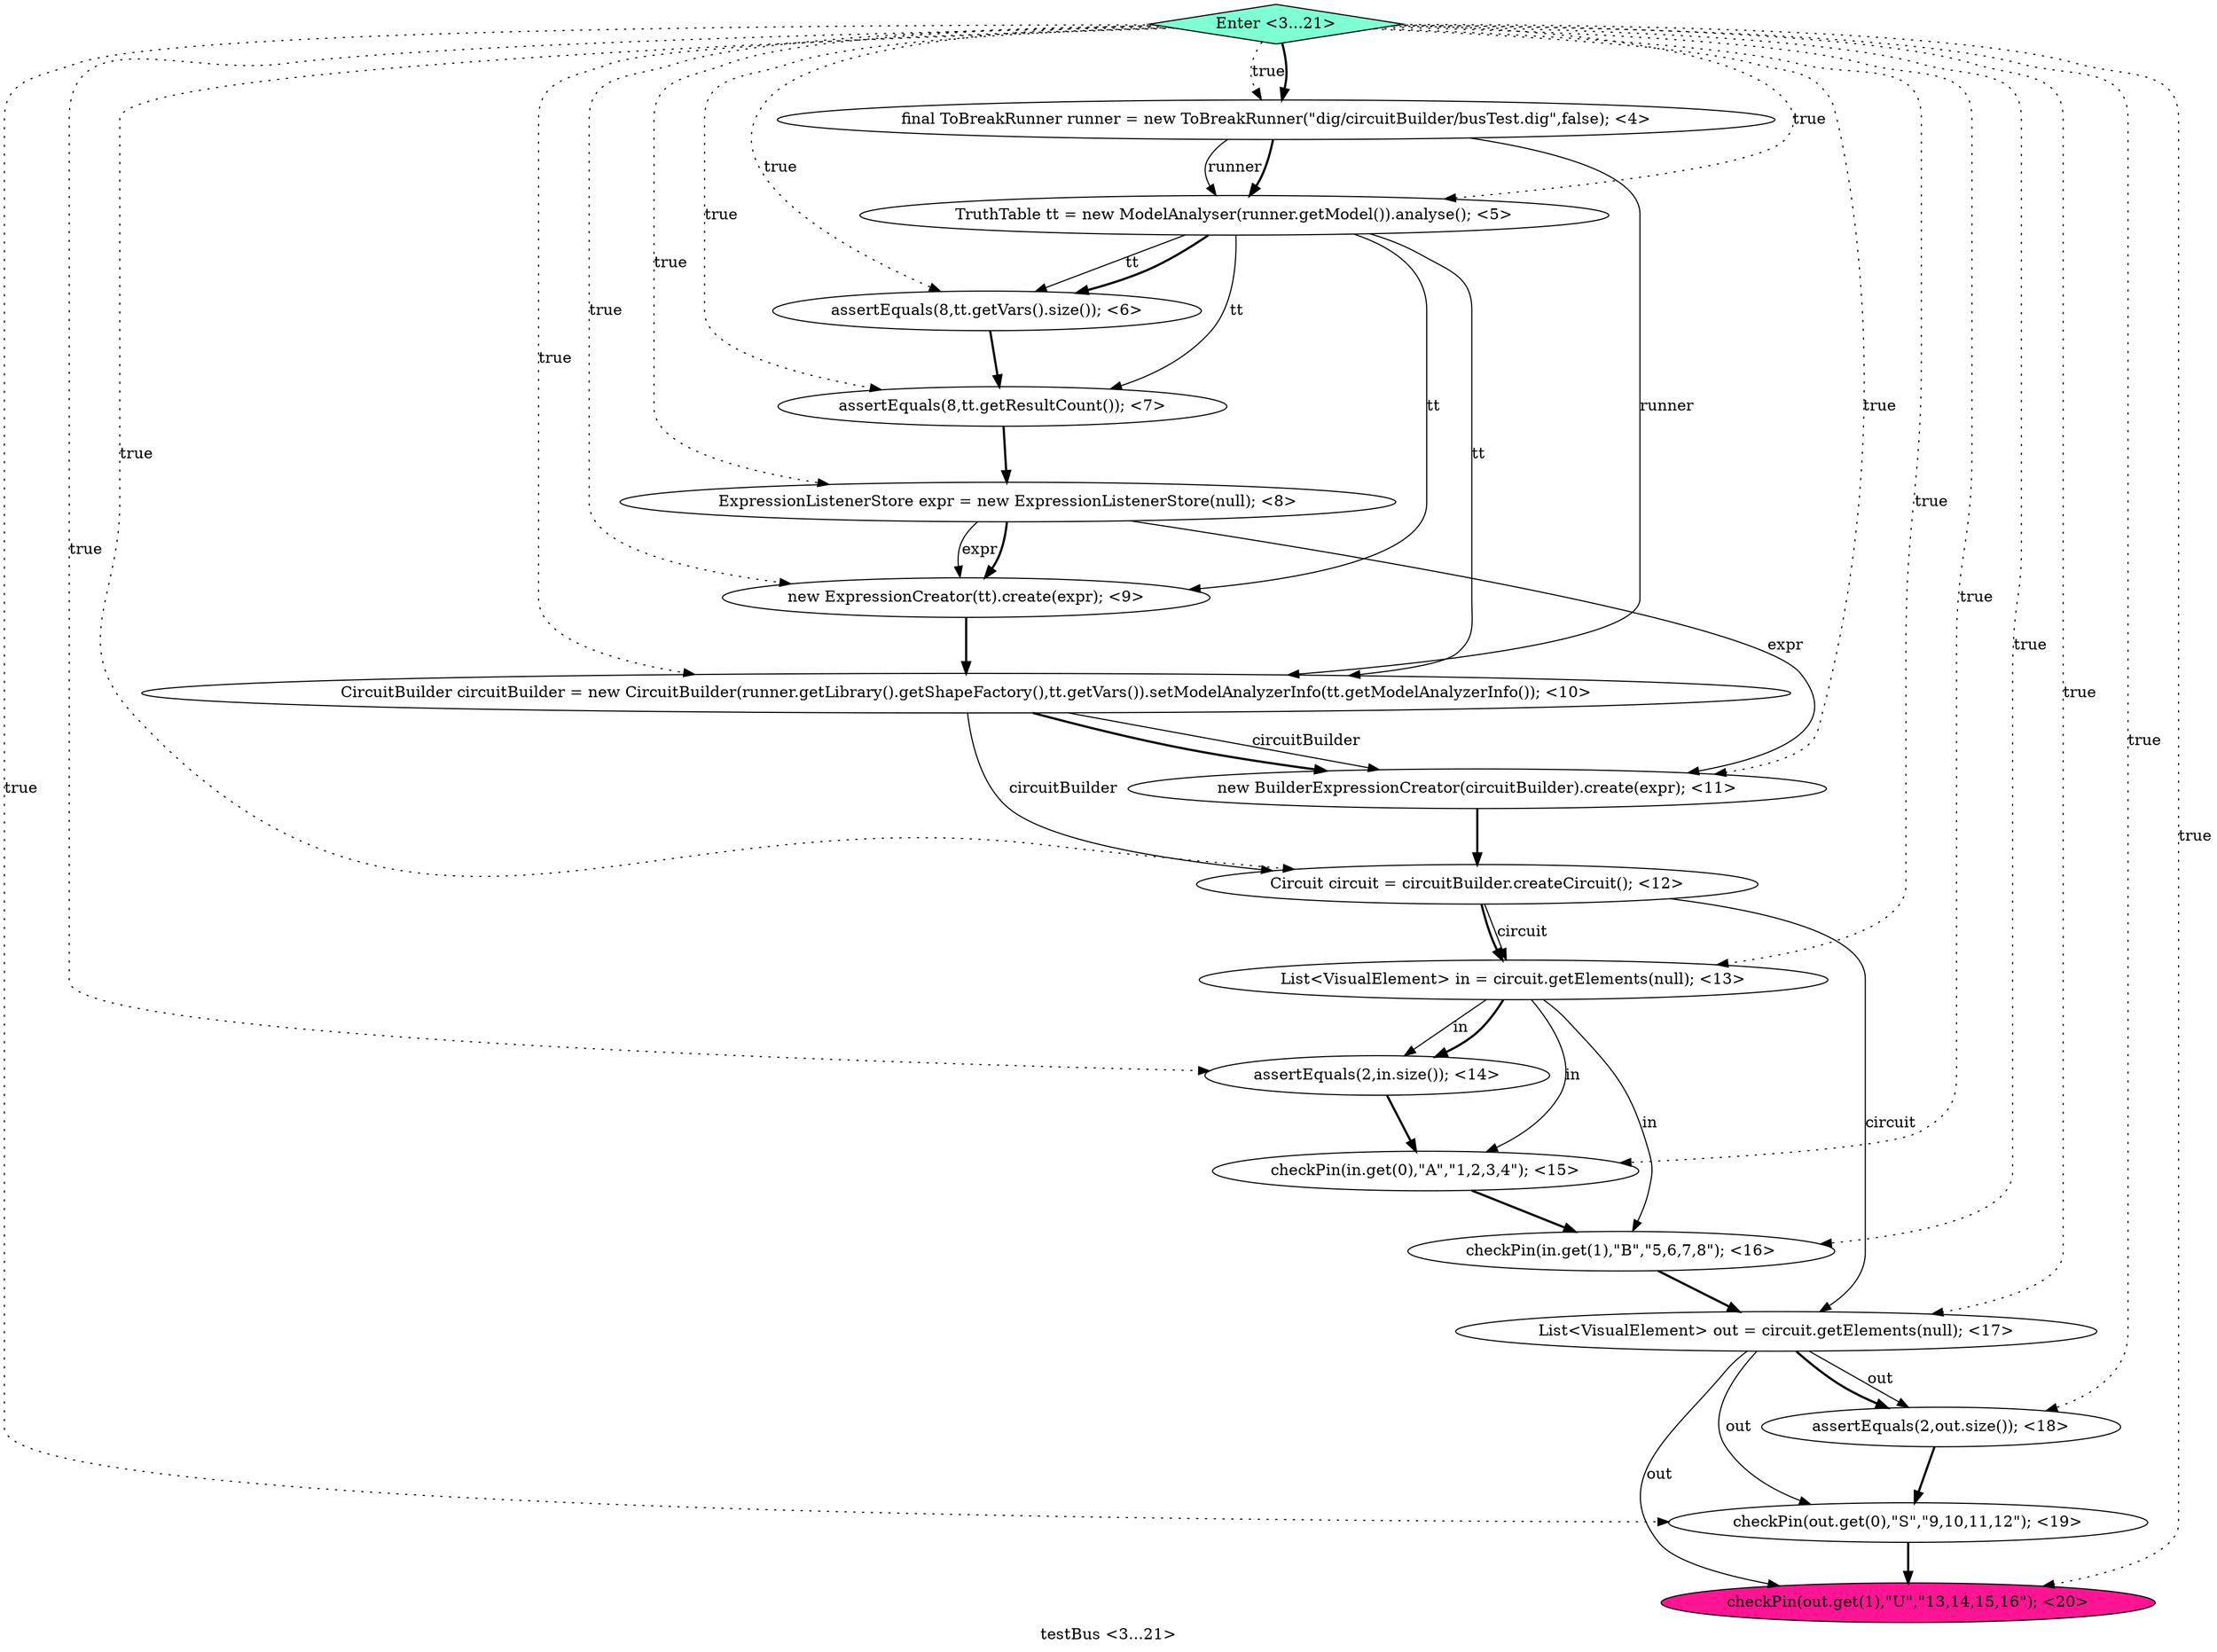 digraph PDG {
label = "testBus <3...21>";
0.0 [style = filled, label = "final ToBreakRunner runner = new ToBreakRunner(\"dig/circuitBuilder/busTest.dig\",false); <4>", fillcolor = white, shape = ellipse];
0.4 [style = filled, label = "ExpressionListenerStore expr = new ExpressionListenerStore(null); <8>", fillcolor = white, shape = ellipse];
0.12 [style = filled, label = "checkPin(in.get(1),\"B\",\"5,6,7,8\"); <16>", fillcolor = white, shape = ellipse];
0.15 [style = filled, label = "checkPin(out.get(0),\"S\",\"9,10,11,12\"); <19>", fillcolor = white, shape = ellipse];
0.9 [style = filled, label = "List<VisualElement> in = circuit.getElements(null); <13>", fillcolor = white, shape = ellipse];
0.11 [style = filled, label = "checkPin(in.get(0),\"A\",\"1,2,3,4\"); <15>", fillcolor = white, shape = ellipse];
0.10 [style = filled, label = "assertEquals(2,in.size()); <14>", fillcolor = white, shape = ellipse];
0.1 [style = filled, label = "TruthTable tt = new ModelAnalyser(runner.getModel()).analyse(); <5>", fillcolor = white, shape = ellipse];
0.17 [style = filled, label = "Enter <3...21>", fillcolor = aquamarine, shape = diamond];
0.2 [style = filled, label = "assertEquals(8,tt.getVars().size()); <6>", fillcolor = white, shape = ellipse];
0.5 [style = filled, label = "new ExpressionCreator(tt).create(expr); <9>", fillcolor = white, shape = ellipse];
0.6 [style = filled, label = "CircuitBuilder circuitBuilder = new CircuitBuilder(runner.getLibrary().getShapeFactory(),tt.getVars()).setModelAnalyzerInfo(tt.getModelAnalyzerInfo()); <10>", fillcolor = white, shape = ellipse];
0.16 [style = filled, label = "checkPin(out.get(1),\"U\",\"13,14,15,16\"); <20>", fillcolor = deeppink, shape = ellipse];
0.7 [style = filled, label = "new BuilderExpressionCreator(circuitBuilder).create(expr); <11>", fillcolor = white, shape = ellipse];
0.8 [style = filled, label = "Circuit circuit = circuitBuilder.createCircuit(); <12>", fillcolor = white, shape = ellipse];
0.14 [style = filled, label = "assertEquals(2,out.size()); <18>", fillcolor = white, shape = ellipse];
0.3 [style = filled, label = "assertEquals(8,tt.getResultCount()); <7>", fillcolor = white, shape = ellipse];
0.13 [style = filled, label = "List<VisualElement> out = circuit.getElements(null); <17>", fillcolor = white, shape = ellipse];
0.0 -> 0.1 [style = solid, label="runner"];
0.0 -> 0.1 [style = bold, label=""];
0.0 -> 0.6 [style = solid, label="runner"];
0.1 -> 0.2 [style = solid, label="tt"];
0.1 -> 0.2 [style = bold, label=""];
0.1 -> 0.3 [style = solid, label="tt"];
0.1 -> 0.5 [style = solid, label="tt"];
0.1 -> 0.6 [style = solid, label="tt"];
0.2 -> 0.3 [style = bold, label=""];
0.3 -> 0.4 [style = bold, label=""];
0.4 -> 0.5 [style = solid, label="expr"];
0.4 -> 0.5 [style = bold, label=""];
0.4 -> 0.7 [style = solid, label="expr"];
0.5 -> 0.6 [style = bold, label=""];
0.6 -> 0.7 [style = solid, label="circuitBuilder"];
0.6 -> 0.7 [style = bold, label=""];
0.6 -> 0.8 [style = solid, label="circuitBuilder"];
0.7 -> 0.8 [style = bold, label=""];
0.8 -> 0.9 [style = solid, label="circuit"];
0.8 -> 0.9 [style = bold, label=""];
0.8 -> 0.13 [style = solid, label="circuit"];
0.9 -> 0.10 [style = solid, label="in"];
0.9 -> 0.10 [style = bold, label=""];
0.9 -> 0.11 [style = solid, label="in"];
0.9 -> 0.12 [style = solid, label="in"];
0.10 -> 0.11 [style = bold, label=""];
0.11 -> 0.12 [style = bold, label=""];
0.12 -> 0.13 [style = bold, label=""];
0.13 -> 0.14 [style = solid, label="out"];
0.13 -> 0.14 [style = bold, label=""];
0.13 -> 0.15 [style = solid, label="out"];
0.13 -> 0.16 [style = solid, label="out"];
0.14 -> 0.15 [style = bold, label=""];
0.15 -> 0.16 [style = bold, label=""];
0.17 -> 0.0 [style = dotted, label="true"];
0.17 -> 0.0 [style = bold, label=""];
0.17 -> 0.1 [style = dotted, label="true"];
0.17 -> 0.2 [style = dotted, label="true"];
0.17 -> 0.3 [style = dotted, label="true"];
0.17 -> 0.4 [style = dotted, label="true"];
0.17 -> 0.5 [style = dotted, label="true"];
0.17 -> 0.6 [style = dotted, label="true"];
0.17 -> 0.7 [style = dotted, label="true"];
0.17 -> 0.8 [style = dotted, label="true"];
0.17 -> 0.9 [style = dotted, label="true"];
0.17 -> 0.10 [style = dotted, label="true"];
0.17 -> 0.11 [style = dotted, label="true"];
0.17 -> 0.12 [style = dotted, label="true"];
0.17 -> 0.13 [style = dotted, label="true"];
0.17 -> 0.14 [style = dotted, label="true"];
0.17 -> 0.15 [style = dotted, label="true"];
0.17 -> 0.16 [style = dotted, label="true"];
}
